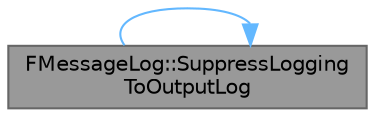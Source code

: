 digraph "FMessageLog::SuppressLoggingToOutputLog"
{
 // INTERACTIVE_SVG=YES
 // LATEX_PDF_SIZE
  bgcolor="transparent";
  edge [fontname=Helvetica,fontsize=10,labelfontname=Helvetica,labelfontsize=10];
  node [fontname=Helvetica,fontsize=10,shape=box,height=0.2,width=0.4];
  rankdir="RL";
  Node1 [id="Node000001",label="FMessageLog::SuppressLogging\lToOutputLog",height=0.2,width=0.4,color="gray40", fillcolor="grey60", style="filled", fontcolor="black",tooltip="Should we mirror message log messages from this instance to the output log during flush?"];
  Node1 -> Node1 [id="edge1_Node000001_Node000001",dir="back",color="steelblue1",style="solid",tooltip=" "];
}
